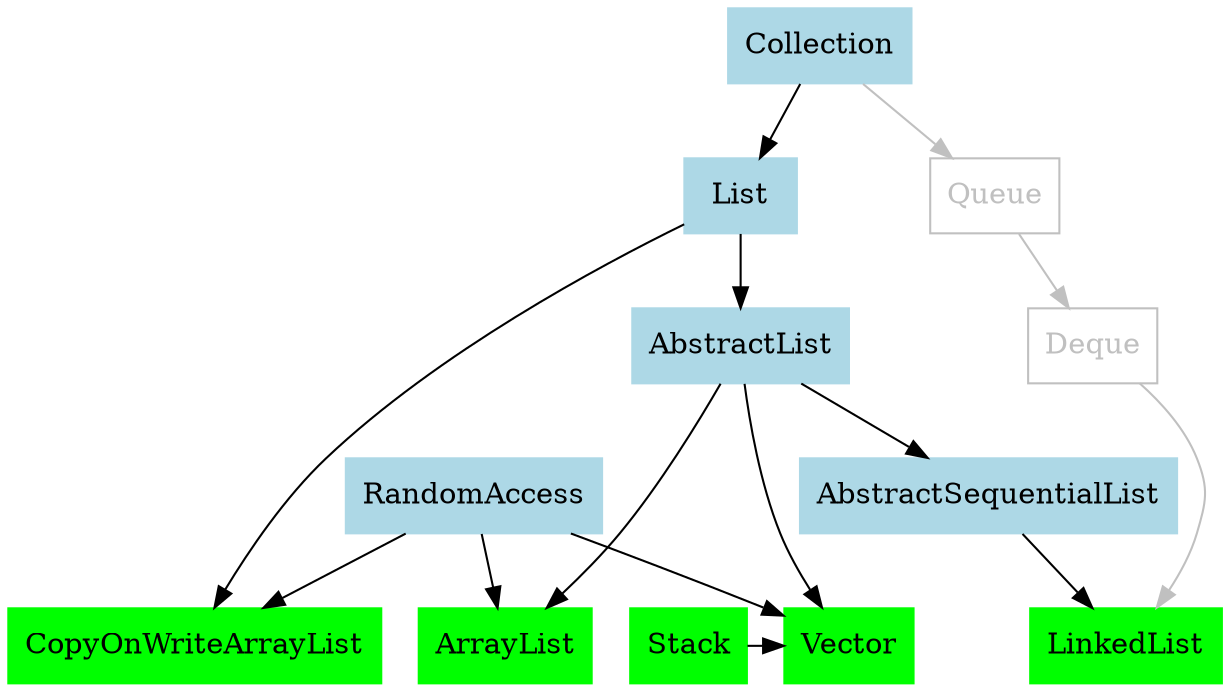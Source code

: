 digraph G {

	node [shape=box, style=filled, color=lightblue]
	{ 
		node [shape=box, style=filled, color=green];
		rank = same; 
		ArrayList; LinkedList; Stack; Vector; CopyOnWriteArrayList; 
	}

	{ node[style=solid, color=grey, fontcolor=grey]; Queue; Deque; }

	Collection -> List
	Collection -> Queue [color=grey]

	Queue -> Deque [color=grey]

	Deque -> LinkedList [color=grey]

	List -> AbstractList
	List -> CopyOnWriteArrayList

	AbstractList -> ArrayList
	AbstractList -> AbstractSequentialList
	AbstractList -> Vector

	RandomAccess -> ArrayList
	RandomAccess -> CopyOnWriteArrayList
	RandomAccess -> Vector

	Stack -> Vector

	AbstractSequentialList -> LinkedList

}
